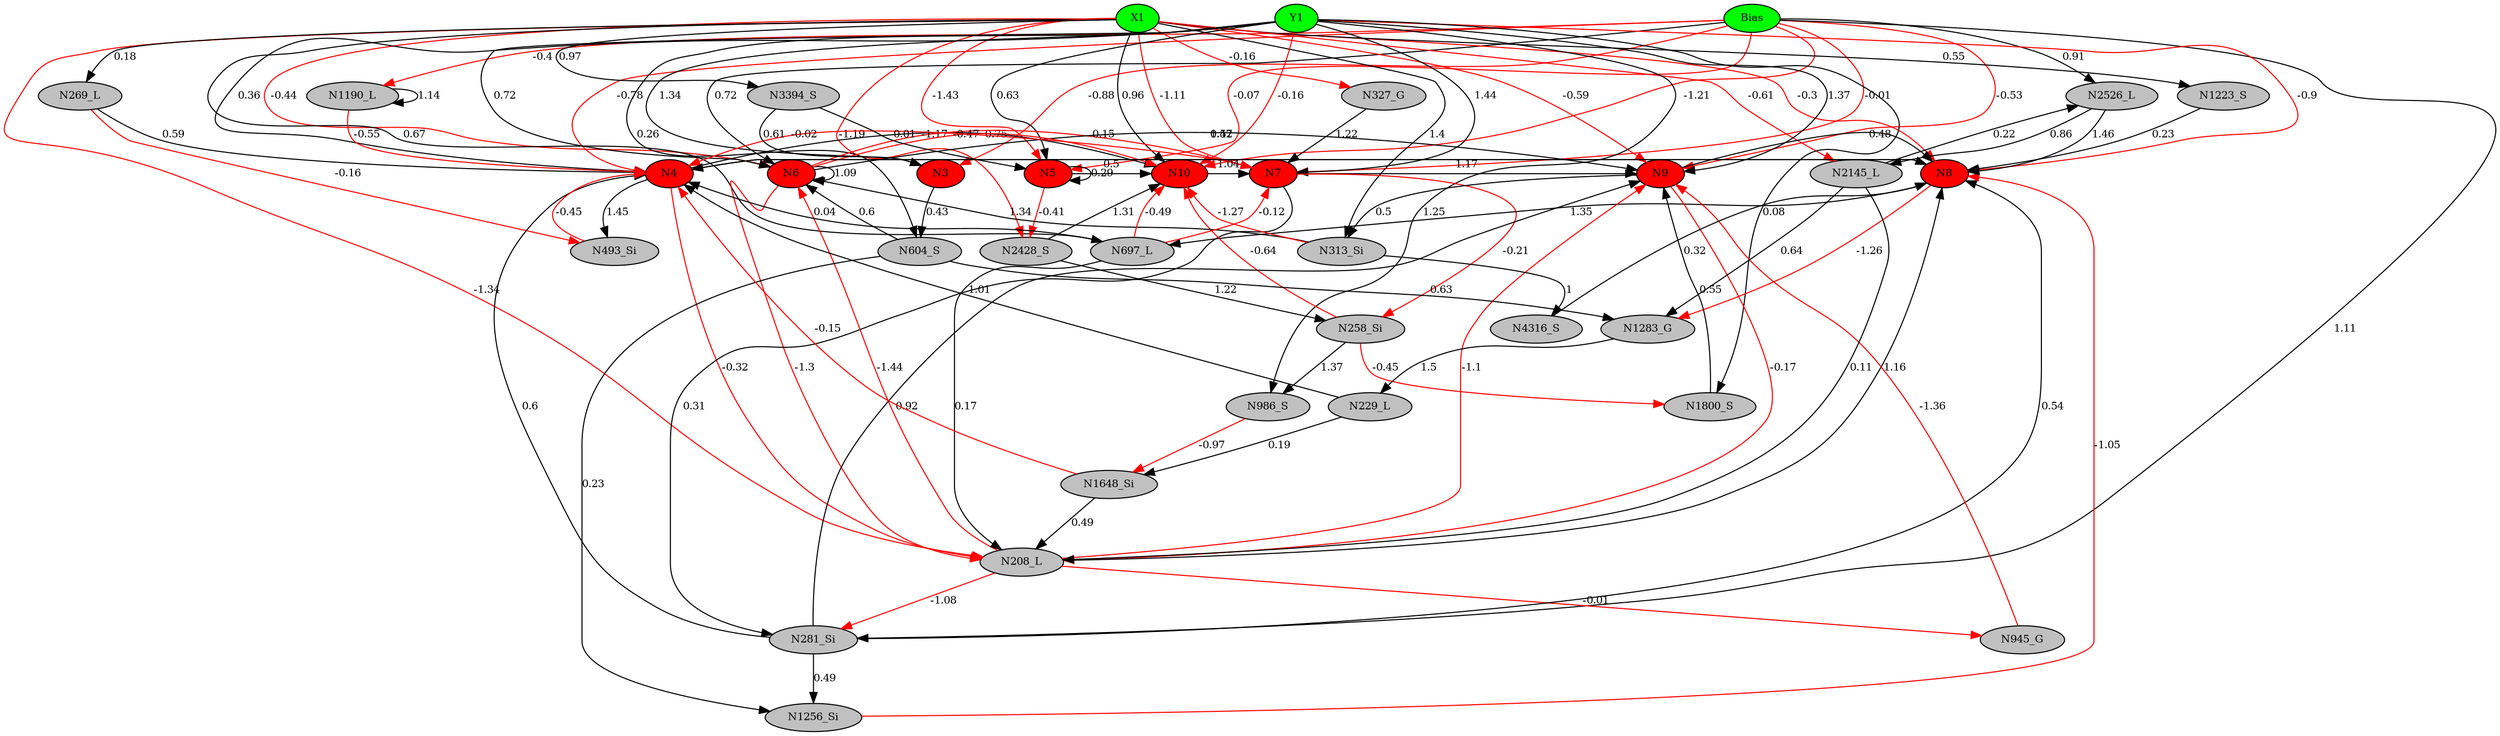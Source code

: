 digraph g { 
N0 [shape=ellipse, label=Bias,fontsize=10,height=0.1,width=0.1,style=filled,fillcolor=green]
N1[shape=ellipse label=X1,fontsize=10,height=0.1,width=0.1,style=filled,fillcolor=green]
N2[shape=ellipse label=Y1,fontsize=10,height=0.1,width=0.1,style=filled,fillcolor=green]
N3[shape=ellipse,fontsize = 10, height = 0.1, width = 0.1, style = filled, fillcolor = red]
N4[shape=ellipse,fontsize = 10, height = 0.1, width = 0.1, style = filled, fillcolor = red]
N5[shape=ellipse,fontsize = 10, height = 0.1, width = 0.1, style = filled, fillcolor = red]
N6[shape=ellipse,fontsize = 10, height = 0.1, width = 0.1, style = filled, fillcolor = red]
N7[shape=ellipse,fontsize = 10, height = 0.1, width = 0.1, style = filled, fillcolor = red]
N8[shape=ellipse,fontsize = 10, height = 0.1, width = 0.1, style = filled, fillcolor = red]
N9[shape=ellipse,fontsize = 10, height = 0.1, width = 0.1, style = filled, fillcolor = red]
N10[shape=ellipse,fontsize = 10, height = 0.1, width = 0.1, style = filled, fillcolor = red]
N208[shape=ellipse, label=N208_L,fontsize=10,height=0.1,width=0.1,style=filled,fillcolor=gray]
N229[shape=ellipse, label=N229_L,fontsize=10,height=0.1,width=0.1,style=filled,fillcolor=gray]
N258[shape=ellipse, label=N258_Si,fontsize=10,height=0.1,width=0.1,style=filled,fillcolor=gray]
N269[shape=ellipse, label=N269_L,fontsize=10,height=0.1,width=0.1,style=filled,fillcolor=gray]
N281[shape=ellipse, label=N281_Si,fontsize=10,height=0.1,width=0.1,style=filled,fillcolor=gray]
N313[shape=ellipse, label=N313_Si,fontsize=10,height=0.1,width=0.1,style=filled,fillcolor=gray]
N327[shape=ellipse, label=N327_G,fontsize=10,height=0.1,width=0.1,style=filled,fillcolor=gray]
N493[shape=ellipse, label=N493_Si,fontsize=10,height=0.1,width=0.1,style=filled,fillcolor=gray]
N604[shape=ellipse, label=N604_S,fontsize=10,height=0.1,width=0.1,style=filled,fillcolor=gray]
N697[shape=ellipse, label=N697_L,fontsize=10,height=0.1,width=0.1,style=filled,fillcolor=gray]
N945[shape=ellipse, label=N945_G,fontsize=10,height=0.1,width=0.1,style=filled,fillcolor=gray]
N986[shape=ellipse, label=N986_S,fontsize=10,height=0.1,width=0.1,style=filled,fillcolor=gray]
N1190[shape=ellipse, label=N1190_L,fontsize=10,height=0.1,width=0.1,style=filled,fillcolor=gray]
N1223[shape=ellipse, label=N1223_S,fontsize=10,height=0.1,width=0.1,style=filled,fillcolor=gray]
N1256[shape=ellipse, label=N1256_Si,fontsize=10,height=0.1,width=0.1,style=filled,fillcolor=gray]
N1283[shape=ellipse, label=N1283_G,fontsize=10,height=0.1,width=0.1,style=filled,fillcolor=gray]
N1648[shape=ellipse, label=N1648_Si,fontsize=10,height=0.1,width=0.1,style=filled,fillcolor=gray]
N1800[shape=ellipse, label=N1800_S,fontsize=10,height=0.1,width=0.1,style=filled,fillcolor=gray]
N2145[shape=ellipse, label=N2145_L,fontsize=10,height=0.1,width=0.1,style=filled,fillcolor=gray]
N2428[shape=ellipse, label=N2428_S,fontsize=10,height=0.1,width=0.1,style=filled,fillcolor=gray]
N2526[shape=ellipse, label=N2526_L,fontsize=10,height=0.1,width=0.1,style=filled,fillcolor=gray]
N3394[shape=ellipse, label=N3394_S,fontsize=10,height=0.1,width=0.1,style=filled,fillcolor=gray]
N4316[shape=ellipse, label=N4316_S,fontsize=10,height=0.1,width=0.1,style=filled,fillcolor=gray]
N0 -> N3 [color=red] [arrowType=inv][ label=-0.88,fontsize=10]
N2 -> N3 [color=black] [ label=1.34,fontsize=10]
N0 -> N4 [color=red] [arrowType=inv][ label=-0.78,fontsize=10]
N2 -> N4 [color=black] [ label=0.36,fontsize=10]
N0 -> N5 [color=red] [arrowType=inv][ label=-0.07,fontsize=10]
N1 -> N5 [color=red] [arrowType=inv][ label=-1.43,fontsize=10]
N2 -> N5 [color=black] [ label=0.63,fontsize=10]
N0 -> N6 [color=black] [ label=0.72,fontsize=10]
N1 -> N6 [color=red] [arrowType=inv][ label=-0.44,fontsize=10]
N2 -> N6 [color=black] [ label=0.72,fontsize=10]
N0 -> N7 [color=red] [arrowType=inv][ label=-0.01,fontsize=10]
N1 -> N7 [color=red] [arrowType=inv][ label=-1.11,fontsize=10]
N2 -> N7 [color=black] [ label=1.44,fontsize=10]
N1 -> N8 [color=red] [arrowType=inv][ label=-0.3,fontsize=10]
N2 -> N8 [color=red] [arrowType=inv][ label=-0.9,fontsize=10]
N0 -> N9 [color=red] [arrowType=inv][ label=-0.53,fontsize=10]
N2 -> N9 [color=black] [ label=1.37,fontsize=10]
N0 -> N10 [color=red] [arrowType=inv][ label=-1.21,fontsize=10]
N1 -> N10 [color=black] [ label=0.96,fontsize=10]
N2 -> N10 [color=red] [arrowType=inv][ label=-0.16,fontsize=10]
N8 -> N4 [color=black] [ label=0.57,fontsize=10]
N9 -> N8 [color=black] [ label=0.48,fontsize=10]
N1 -> N208 [color=red] [arrowType=inv][ label=-1.34,fontsize=10]
N208 -> N9 [color=red] [arrowType=inv][ label=-1.1,fontsize=10]
N229 -> N4 [color=black] [ label=1.01,fontsize=10]
N4 -> N208 [color=red] [arrowType=inv][ label=-0.32,fontsize=10]
N5 -> N5 [color=black] [ label=0.29,fontsize=10]
N258 -> N10 [color=red] [arrowType=inv][ label=-0.64,fontsize=10]
N1 -> N269 [color=black] [ label=0.18,fontsize=10]
N269 -> N4 [color=black] [ label=0.59,fontsize=10]
N0 -> N281 [color=black] [ label=1.11,fontsize=10]
N281 -> N8 [color=black] [ label=0.54,fontsize=10]
N1 -> N313 [color=black] [ label=1.4,fontsize=10]
N313 -> N6 [color=black] [ label=1.34,fontsize=10]
N1 -> N327 [color=red] [arrowType=inv][ label=-0.16,fontsize=10]
N327 -> N7 [color=black] [ label=1.22,fontsize=10]
N7 -> N4 [color=red] [arrowType=inv][ label=-0.02,fontsize=10]
N10 -> N7 [color=black] [ label=1.04,fontsize=10]
N269 -> N493 [color=red] [arrowType=inv][ label=-0.16,fontsize=10]
N493 -> N4 [color=red] [arrowType=inv][ label=-0.45,fontsize=10]
N281 -> N4 [color=black] [ label=0.6,fontsize=10]
N6 -> N10 [color=red] [arrowType=inv][ label=-0.47,fontsize=10]
N2 -> N604 [color=black] [ label=0.26,fontsize=10]
N604 -> N6 [color=black] [ label=0.6,fontsize=10]
N1 -> N697 [color=black] [ label=0.67,fontsize=10]
N697 -> N4 [color=black] [ label=0.04,fontsize=10]
N6 -> N208 [color=red] [arrowType=inv][ label=-1.3,fontsize=10]
N6 -> N7 [color=red] [arrowType=inv][ label=-1.17,fontsize=10]
N5 -> N10 [color=black] [ label=0.5,fontsize=10]
N281 -> N9 [color=black] [ label=0.92,fontsize=10]
N208 -> N8 [color=black] [ label=1.16,fontsize=10]
N208 -> N281 [color=red] [arrowType=inv][ label=-1.08,fontsize=10]
N208 -> N945 [color=red] [arrowType=inv][ label=-0.01,fontsize=10]
N945 -> N9 [color=red] [arrowType=inv][ label=-1.36,fontsize=10]
N2 -> N986 [color=black] [ label=1.25,fontsize=10]
N7 -> N9 [color=black] [ label=1.17,fontsize=10]
N7 -> N258 [color=red] [arrowType=inv][ label=-0.21,fontsize=10]
N0 -> N1190 [color=red] [arrowType=inv][ label=-0.4,fontsize=10]
N1190 -> N4 [color=red] [arrowType=inv][ label=-0.55,fontsize=10]
N1 -> N9 [color=red] [arrowType=inv][ label=-0.59,fontsize=10]
N1 -> N1223 [color=black] [ label=0.55,fontsize=10]
N1223 -> N8 [color=black] [ label=0.23,fontsize=10]
N281 -> N1256 [color=black] [ label=0.49,fontsize=10]
N1256 -> N8 [color=red] [arrowType=inv][ label=-1.05,fontsize=10]
N8 -> N1283 [color=red] [arrowType=inv][ label=-1.26,fontsize=10]
N1283 -> N229 [color=black] [ label=1.5,fontsize=10]
N208 -> N6 [color=red] [arrowType=inv][ label=-1.44,fontsize=10]
N7 -> N281 [color=black] [ label=0.31,fontsize=10]
N258 -> N986 [color=black] [ label=1.37,fontsize=10]
N697 -> N7 [color=red] [arrowType=inv][ label=-0.12,fontsize=10]
N9 -> N208 [color=red] [arrowType=inv][ label=-0.17,fontsize=10]
N986 -> N1648 [color=red] [arrowType=inv][ label=-0.97,fontsize=10]
N1648 -> N4 [color=red] [arrowType=inv][ label=-0.15,fontsize=10]
N229 -> N1648 [color=black] [ label=0.19,fontsize=10]
N3 -> N604 [color=black] [ label=0.43,fontsize=10]
N2 -> N1800 [color=black] [ label=0.08,fontsize=10]
N1800 -> N9 [color=black] [ label=0.55,fontsize=10]
N4 -> N493 [color=black] [ label=1.45,fontsize=10]
N697 -> N10 [color=red] [arrowType=inv][ label=-0.49,fontsize=10]
N4 -> N8 [color=black] [ label=1.42,fontsize=10]
N1 -> N2145 [color=red] [arrowType=inv][ label=-0.61,fontsize=10]
N2145 -> N208 [color=black] [ label=0.11,fontsize=10]
N1 -> N2428 [color=red] [arrowType=inv][ label=-1.19,fontsize=10]
N2428 -> N258 [color=black] [ label=1.22,fontsize=10]
N0 -> N2526 [color=black] [ label=0.91,fontsize=10]
N2526 -> N8 [color=black] [ label=1.46,fontsize=10]
N258 -> N1800 [color=red] [arrowType=inv][ label=-0.45,fontsize=10]
N6 -> N6 [color=black] [ label=1.09,fontsize=10]
N1648 -> N208 [color=black] [ label=0.49,fontsize=10]
N5 -> N2428 [color=red] [arrowType=inv][ label=-0.41,fontsize=10]
N1190 -> N1190 [color=black] [ label=1.14,fontsize=10]
N2526 -> N2145 [color=black] [ label=0.86,fontsize=10]
N6 -> N9 [color=black] [ label=0.15,fontsize=10]
N697 -> N208 [color=black] [ label=0.17,fontsize=10]
N9 -> N313 [color=black] [ label=0.5,fontsize=10]
N604 -> N1283 [color=black] [ label=0.63,fontsize=10]
N313 -> N10 [color=red] [arrowType=inv][ label=-1.27,fontsize=10]
N1 -> N3394 [color=black] [ label=0.97,fontsize=10]
N3394 -> N3 [color=black] [ label=0.61,fontsize=10]
N8 -> N697 [color=black] [ label=1.35,fontsize=10]
N3394 -> N5 [color=black] [ label=0.01,fontsize=10]
N604 -> N1256 [color=black] [ label=0.23,fontsize=10]
N2145 -> N1283 [color=black] [ label=0.64,fontsize=10]
N313 -> N4316 [color=black] [ label=1,fontsize=10]
N4316 -> N8 [color=black] [ label=0.32,fontsize=10]
N2145 -> N2526 [color=black] [ label=0.22,fontsize=10]
N2428 -> N10 [color=black] [ label=1.31,fontsize=10]
N4 -> N10 [color=black] [ label=0.75,fontsize=10]
 { rank=same; 
N3
N4
N5
N6
N7
N8
N9
N10
 } 
 { rank=same; 
N1 ->N2 ->N0 [style=invis]
 } 
}
